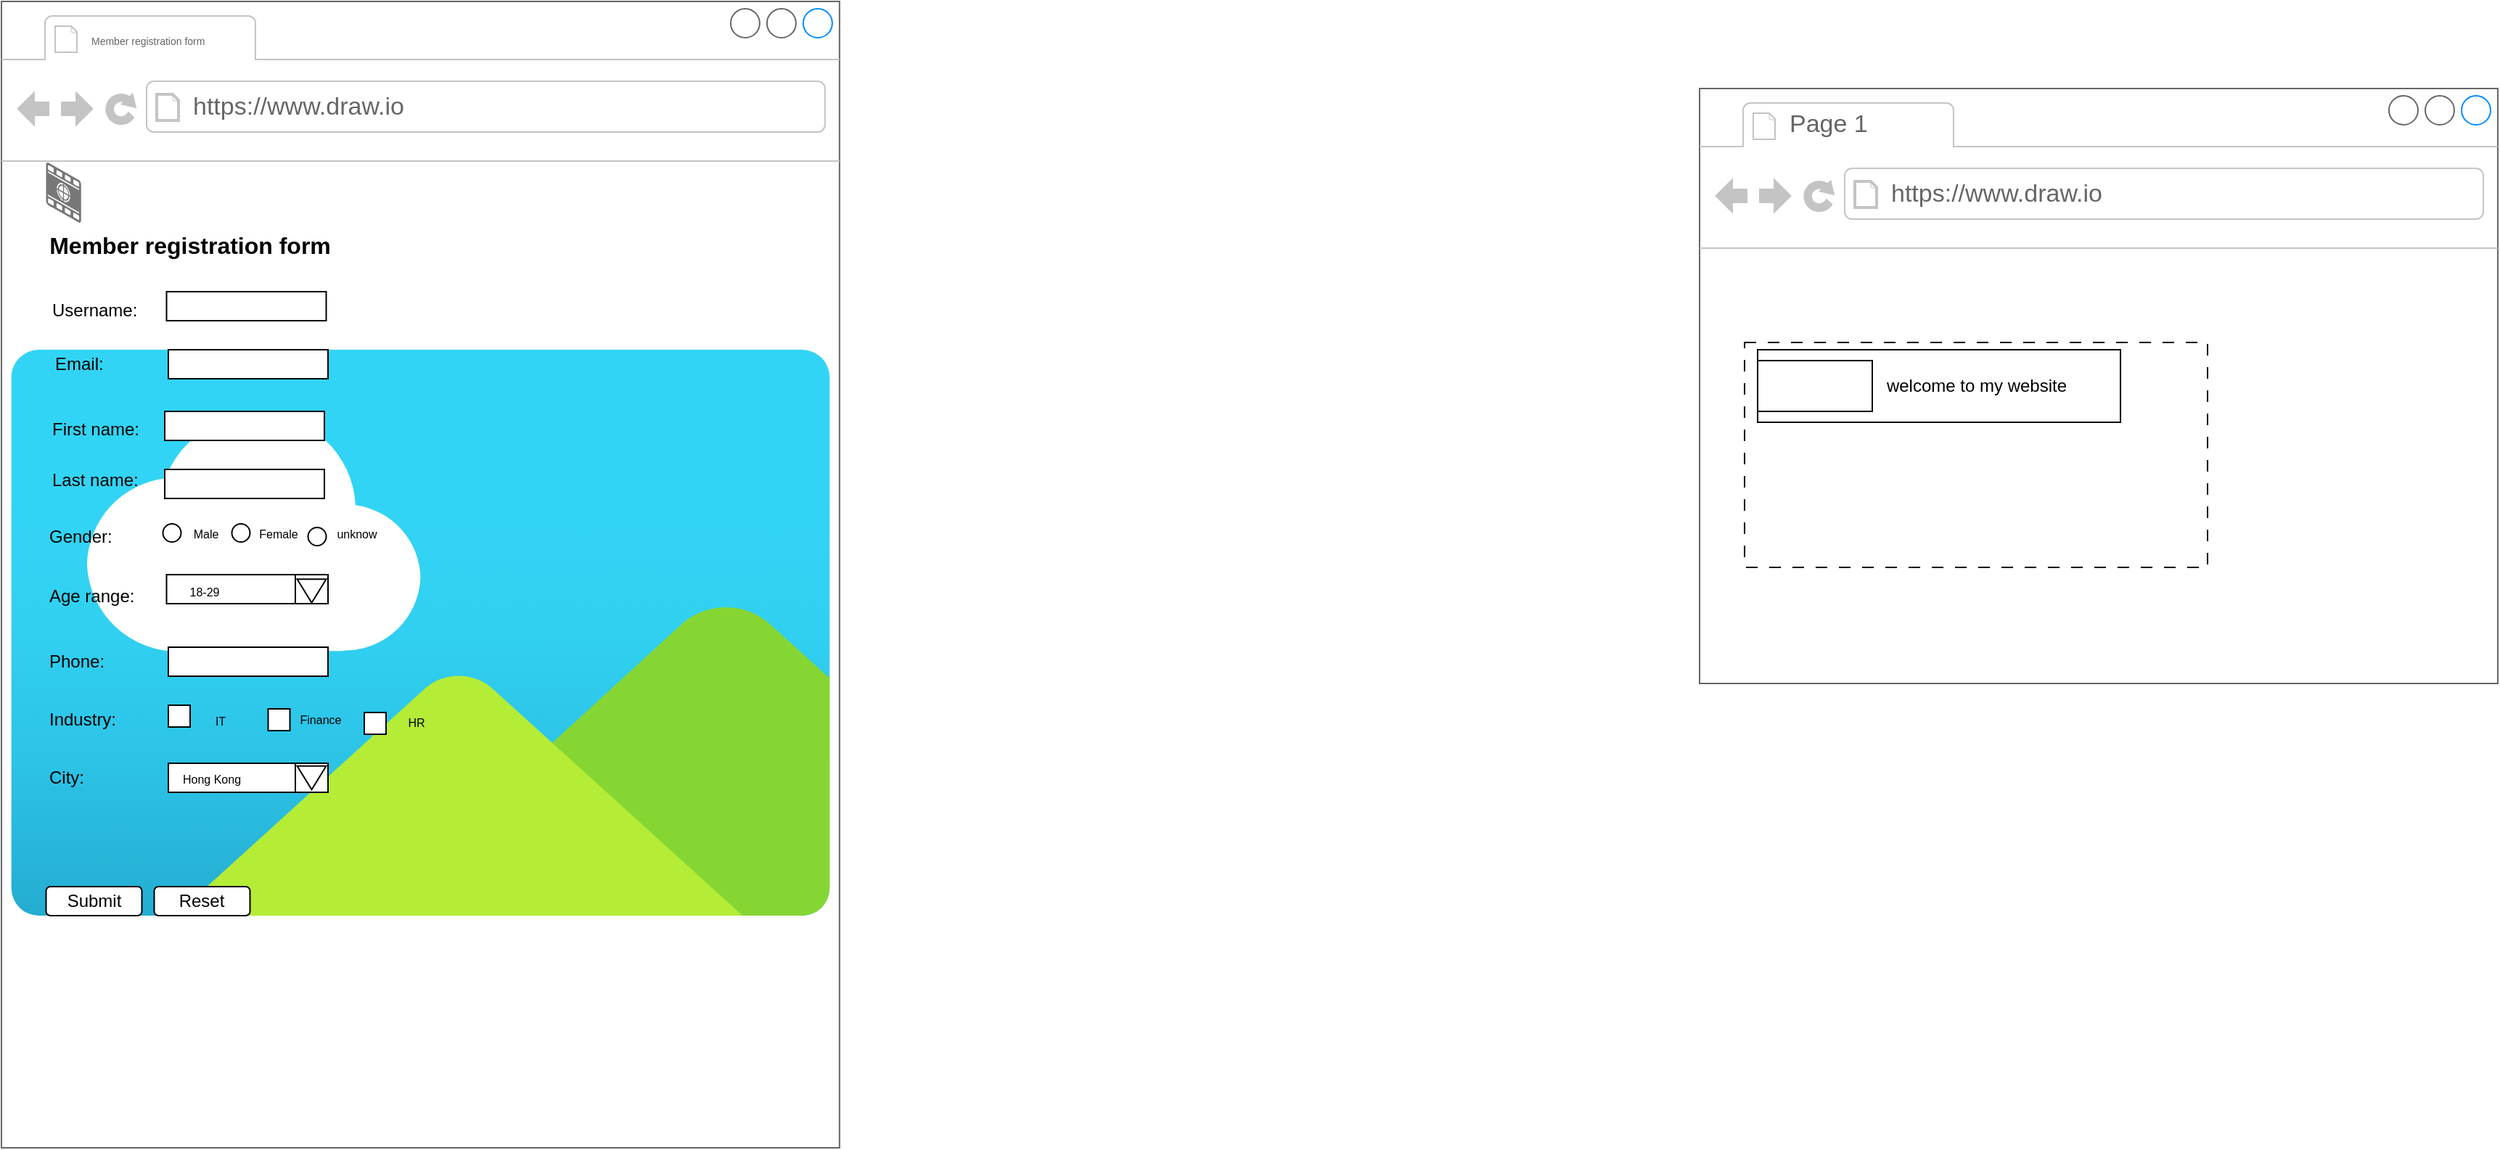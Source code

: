 <mxfile version="24.7.7">
  <diagram name="第 1 页" id="Sp6cAcsMj1LJQVN4GSf3">
    <mxGraphModel dx="1941" dy="866" grid="1" gridSize="10" guides="1" tooltips="1" connect="1" arrows="1" fold="1" page="1" pageScale="1" pageWidth="827" pageHeight="1169" math="0" shadow="0">
      <root>
        <mxCell id="0" />
        <mxCell id="1" parent="0" />
        <mxCell id="AZJ5ZLYv0wKqi_fWB7lU-9" value="" style="strokeWidth=1;shadow=0;dashed=0;align=center;html=1;shape=mxgraph.mockup.containers.browserWindow;rSize=0;strokeColor=#666666;strokeColor2=#008cff;strokeColor3=#c4c4c4;mainText=,;recursiveResize=0;" parent="1" vertex="1">
          <mxGeometry x="-80" y="180" width="577.43" height="790" as="geometry" />
        </mxCell>
        <mxCell id="AZJ5ZLYv0wKqi_fWB7lU-75" value="" style="image;aspect=fixed;html=1;points=[];align=center;fontSize=12;image=img/lib/azure2/general/Image.svg;" parent="AZJ5ZLYv0wKqi_fWB7lU-9" vertex="1">
          <mxGeometry x="5.08" y="240" width="567.27" height="390" as="geometry" />
        </mxCell>
        <mxCell id="AZJ5ZLYv0wKqi_fWB7lU-10" value="&lt;font style=&quot;font-size: 7px;&quot;&gt;Member registration form&lt;/font&gt;" style="strokeWidth=1;shadow=0;dashed=0;align=center;html=1;shape=mxgraph.mockup.containers.anchor;fontSize=17;fontColor=#666666;align=left;whiteSpace=wrap;" parent="AZJ5ZLYv0wKqi_fWB7lU-9" vertex="1">
          <mxGeometry x="60" y="12" width="110" height="26" as="geometry" />
        </mxCell>
        <mxCell id="AZJ5ZLYv0wKqi_fWB7lU-11" value="https://www.draw.io" style="strokeWidth=1;shadow=0;dashed=0;align=center;html=1;shape=mxgraph.mockup.containers.anchor;rSize=0;fontSize=17;fontColor=#666666;align=left;" parent="AZJ5ZLYv0wKqi_fWB7lU-9" vertex="1">
          <mxGeometry x="130" y="60" width="250" height="26" as="geometry" />
        </mxCell>
        <mxCell id="AZJ5ZLYv0wKqi_fWB7lU-17" value="&lt;font style=&quot;font-size: 16px;&quot;&gt;&lt;b&gt;Member registration form&lt;/b&gt;&lt;/font&gt;" style="text;html=1;align=center;verticalAlign=middle;whiteSpace=wrap;rounded=0;" parent="AZJ5ZLYv0wKqi_fWB7lU-9" vertex="1">
          <mxGeometry x="20" y="152.5" width="220" height="30" as="geometry" />
        </mxCell>
        <mxCell id="AZJ5ZLYv0wKqi_fWB7lU-19" value="" style="rounded=0;whiteSpace=wrap;html=1;" parent="AZJ5ZLYv0wKqi_fWB7lU-9" vertex="1">
          <mxGeometry x="112.5" y="282.5" width="110" height="20" as="geometry" />
        </mxCell>
        <mxCell id="AZJ5ZLYv0wKqi_fWB7lU-28" value="" style="rounded=0;whiteSpace=wrap;html=1;" parent="AZJ5ZLYv0wKqi_fWB7lU-9" vertex="1">
          <mxGeometry x="112.5" y="322.5" width="110" height="20" as="geometry" />
        </mxCell>
        <mxCell id="AZJ5ZLYv0wKqi_fWB7lU-29" value="First name:&amp;nbsp;" style="text;html=1;align=left;verticalAlign=middle;whiteSpace=wrap;rounded=0;" parent="AZJ5ZLYv0wKqi_fWB7lU-9" vertex="1">
          <mxGeometry x="32.5" y="280" width="80" height="30" as="geometry" />
        </mxCell>
        <mxCell id="AZJ5ZLYv0wKqi_fWB7lU-38" value="Last name:&amp;nbsp;" style="text;html=1;align=left;verticalAlign=middle;whiteSpace=wrap;rounded=0;" parent="AZJ5ZLYv0wKqi_fWB7lU-9" vertex="1">
          <mxGeometry x="32.5" y="315" width="80" height="30" as="geometry" />
        </mxCell>
        <mxCell id="AZJ5ZLYv0wKqi_fWB7lU-39" value="Gender:" style="text;html=1;align=left;verticalAlign=middle;whiteSpace=wrap;rounded=0;" parent="AZJ5ZLYv0wKqi_fWB7lU-9" vertex="1">
          <mxGeometry x="31.25" y="353.75" width="80" height="30" as="geometry" />
        </mxCell>
        <mxCell id="AZJ5ZLYv0wKqi_fWB7lU-40" value="" style="ellipse;whiteSpace=wrap;html=1;aspect=fixed;" parent="AZJ5ZLYv0wKqi_fWB7lU-9" vertex="1">
          <mxGeometry x="111.25" y="360" width="12.5" height="12.5" as="geometry" />
        </mxCell>
        <mxCell id="AZJ5ZLYv0wKqi_fWB7lU-41" value="" style="ellipse;whiteSpace=wrap;html=1;aspect=fixed;" parent="AZJ5ZLYv0wKqi_fWB7lU-9" vertex="1">
          <mxGeometry x="158.75" y="360" width="12.5" height="12.5" as="geometry" />
        </mxCell>
        <mxCell id="AZJ5ZLYv0wKqi_fWB7lU-42" value="" style="ellipse;whiteSpace=wrap;html=1;aspect=fixed;" parent="AZJ5ZLYv0wKqi_fWB7lU-9" vertex="1">
          <mxGeometry x="211.25" y="362.5" width="12.5" height="12.5" as="geometry" />
        </mxCell>
        <mxCell id="AZJ5ZLYv0wKqi_fWB7lU-45" value="&lt;font style=&quot;font-size: 8px;&quot;&gt;Male&lt;/font&gt;" style="text;html=1;align=center;verticalAlign=middle;whiteSpace=wrap;rounded=0;" parent="AZJ5ZLYv0wKqi_fWB7lU-9" vertex="1">
          <mxGeometry x="121.25" y="357.5" width="40" height="17.5" as="geometry" />
        </mxCell>
        <mxCell id="AZJ5ZLYv0wKqi_fWB7lU-46" value="&lt;font style=&quot;font-size: 8px;&quot;&gt;Female&lt;/font&gt;" style="text;html=1;align=center;verticalAlign=middle;whiteSpace=wrap;rounded=0;" parent="AZJ5ZLYv0wKqi_fWB7lU-9" vertex="1">
          <mxGeometry x="171.25" y="357.5" width="40" height="17.5" as="geometry" />
        </mxCell>
        <mxCell id="AZJ5ZLYv0wKqi_fWB7lU-47" value="&lt;font style=&quot;font-size: 8px;&quot;&gt;unknow&lt;/font&gt;" style="text;html=1;align=center;verticalAlign=middle;whiteSpace=wrap;rounded=0;" parent="AZJ5ZLYv0wKqi_fWB7lU-9" vertex="1">
          <mxGeometry x="225" y="357.5" width="40" height="17.5" as="geometry" />
        </mxCell>
        <mxCell id="AZJ5ZLYv0wKqi_fWB7lU-48" value="" style="rounded=0;whiteSpace=wrap;html=1;" parent="AZJ5ZLYv0wKqi_fWB7lU-9" vertex="1">
          <mxGeometry x="113.75" y="395" width="111.25" height="20" as="geometry" />
        </mxCell>
        <mxCell id="AZJ5ZLYv0wKqi_fWB7lU-49" value="Age range:" style="text;html=1;align=left;verticalAlign=middle;whiteSpace=wrap;rounded=0;" parent="AZJ5ZLYv0wKqi_fWB7lU-9" vertex="1">
          <mxGeometry x="31.25" y="395" width="80" height="30" as="geometry" />
        </mxCell>
        <mxCell id="AZJ5ZLYv0wKqi_fWB7lU-50" value="" style="rounded=0;whiteSpace=wrap;html=1;" parent="AZJ5ZLYv0wKqi_fWB7lU-9" vertex="1">
          <mxGeometry x="202.5" y="395" width="22.5" height="20" as="geometry" />
        </mxCell>
        <mxCell id="AZJ5ZLYv0wKqi_fWB7lU-51" value="" style="triangle;whiteSpace=wrap;html=1;rotation=90;" parent="AZJ5ZLYv0wKqi_fWB7lU-9" vertex="1">
          <mxGeometry x="205.63" y="396.25" width="16.25" height="20" as="geometry" />
        </mxCell>
        <mxCell id="AZJ5ZLYv0wKqi_fWB7lU-52" value="&lt;font style=&quot;font-size: 8px;&quot;&gt;18-29&lt;/font&gt;" style="text;html=1;align=center;verticalAlign=middle;whiteSpace=wrap;rounded=0;" parent="AZJ5ZLYv0wKqi_fWB7lU-9" vertex="1">
          <mxGeometry x="120" y="397.5" width="40" height="17.5" as="geometry" />
        </mxCell>
        <mxCell id="AZJ5ZLYv0wKqi_fWB7lU-53" value="" style="rounded=0;whiteSpace=wrap;html=1;" parent="AZJ5ZLYv0wKqi_fWB7lU-9" vertex="1">
          <mxGeometry x="115" y="240" width="110" height="20" as="geometry" />
        </mxCell>
        <mxCell id="AZJ5ZLYv0wKqi_fWB7lU-54" value="Email:&amp;nbsp;" style="text;html=1;align=left;verticalAlign=middle;whiteSpace=wrap;rounded=0;" parent="AZJ5ZLYv0wKqi_fWB7lU-9" vertex="1">
          <mxGeometry x="35" y="235" width="80" height="30" as="geometry" />
        </mxCell>
        <mxCell id="AZJ5ZLYv0wKqi_fWB7lU-55" value="" style="rounded=0;whiteSpace=wrap;html=1;" parent="AZJ5ZLYv0wKqi_fWB7lU-9" vertex="1">
          <mxGeometry x="113.75" y="200" width="110" height="20" as="geometry" />
        </mxCell>
        <mxCell id="AZJ5ZLYv0wKqi_fWB7lU-56" value="Username:&amp;nbsp;" style="text;html=1;align=left;verticalAlign=middle;whiteSpace=wrap;rounded=0;" parent="AZJ5ZLYv0wKqi_fWB7lU-9" vertex="1">
          <mxGeometry x="32.5" y="197.5" width="80" height="30" as="geometry" />
        </mxCell>
        <mxCell id="AZJ5ZLYv0wKqi_fWB7lU-57" value="" style="rounded=0;whiteSpace=wrap;html=1;" parent="AZJ5ZLYv0wKqi_fWB7lU-9" vertex="1">
          <mxGeometry x="115" y="445" width="110" height="20" as="geometry" />
        </mxCell>
        <mxCell id="AZJ5ZLYv0wKqi_fWB7lU-58" value="Phone:&amp;nbsp;" style="text;html=1;align=left;verticalAlign=middle;whiteSpace=wrap;rounded=0;" parent="AZJ5ZLYv0wKqi_fWB7lU-9" vertex="1">
          <mxGeometry x="31.25" y="440" width="80" height="30" as="geometry" />
        </mxCell>
        <mxCell id="AZJ5ZLYv0wKqi_fWB7lU-59" value="Submit" style="rounded=1;whiteSpace=wrap;html=1;" parent="AZJ5ZLYv0wKqi_fWB7lU-9" vertex="1">
          <mxGeometry x="30.75" y="610" width="66" height="20" as="geometry" />
        </mxCell>
        <mxCell id="AZJ5ZLYv0wKqi_fWB7lU-62" value="Industry:" style="text;html=1;align=left;verticalAlign=middle;whiteSpace=wrap;rounded=0;" parent="AZJ5ZLYv0wKqi_fWB7lU-9" vertex="1">
          <mxGeometry x="31.25" y="480" width="80" height="30" as="geometry" />
        </mxCell>
        <mxCell id="AZJ5ZLYv0wKqi_fWB7lU-63" value="" style="rounded=0;whiteSpace=wrap;html=1;" parent="AZJ5ZLYv0wKqi_fWB7lU-9" vertex="1">
          <mxGeometry x="115" y="485" width="15" height="15" as="geometry" />
        </mxCell>
        <mxCell id="AZJ5ZLYv0wKqi_fWB7lU-64" value="" style="rounded=0;whiteSpace=wrap;html=1;" parent="AZJ5ZLYv0wKqi_fWB7lU-9" vertex="1">
          <mxGeometry x="183.75" y="487.5" width="15" height="15" as="geometry" />
        </mxCell>
        <mxCell id="AZJ5ZLYv0wKqi_fWB7lU-65" value="&lt;font style=&quot;font-size: 8px;&quot;&gt;IT&lt;/font&gt;" style="text;html=1;align=center;verticalAlign=middle;whiteSpace=wrap;rounded=0;" parent="AZJ5ZLYv0wKqi_fWB7lU-9" vertex="1">
          <mxGeometry x="131.25" y="486.25" width="40" height="17.5" as="geometry" />
        </mxCell>
        <mxCell id="AZJ5ZLYv0wKqi_fWB7lU-66" value="&lt;font style=&quot;font-size: 8px;&quot;&gt;Finance&lt;/font&gt;" style="text;html=1;align=center;verticalAlign=middle;whiteSpace=wrap;rounded=0;" parent="AZJ5ZLYv0wKqi_fWB7lU-9" vertex="1">
          <mxGeometry x="200" y="485" width="40" height="17.5" as="geometry" />
        </mxCell>
        <mxCell id="AZJ5ZLYv0wKqi_fWB7lU-23" value="Reset" style="rounded=1;whiteSpace=wrap;html=1;" parent="AZJ5ZLYv0wKqi_fWB7lU-9" vertex="1">
          <mxGeometry x="105.25" y="610" width="66" height="20" as="geometry" />
        </mxCell>
        <mxCell id="AZJ5ZLYv0wKqi_fWB7lU-68" value="" style="rounded=0;whiteSpace=wrap;html=1;" parent="AZJ5ZLYv0wKqi_fWB7lU-9" vertex="1">
          <mxGeometry x="250" y="490" width="15" height="15" as="geometry" />
        </mxCell>
        <mxCell id="AZJ5ZLYv0wKqi_fWB7lU-69" value="&lt;font style=&quot;font-size: 8px;&quot;&gt;HR&lt;/font&gt;" style="text;html=1;align=center;verticalAlign=middle;whiteSpace=wrap;rounded=0;" parent="AZJ5ZLYv0wKqi_fWB7lU-9" vertex="1">
          <mxGeometry x="266.25" y="487.5" width="40" height="17.5" as="geometry" />
        </mxCell>
        <mxCell id="AZJ5ZLYv0wKqi_fWB7lU-70" value="" style="rounded=0;whiteSpace=wrap;html=1;" parent="AZJ5ZLYv0wKqi_fWB7lU-9" vertex="1">
          <mxGeometry x="115" y="525" width="110" height="20" as="geometry" />
        </mxCell>
        <mxCell id="AZJ5ZLYv0wKqi_fWB7lU-71" value="City:&amp;nbsp;" style="text;html=1;align=left;verticalAlign=middle;whiteSpace=wrap;rounded=0;" parent="AZJ5ZLYv0wKqi_fWB7lU-9" vertex="1">
          <mxGeometry x="31.25" y="520" width="80" height="30" as="geometry" />
        </mxCell>
        <mxCell id="AZJ5ZLYv0wKqi_fWB7lU-73" value="" style="rounded=0;whiteSpace=wrap;html=1;" parent="AZJ5ZLYv0wKqi_fWB7lU-9" vertex="1">
          <mxGeometry x="202.5" y="525" width="22.5" height="20" as="geometry" />
        </mxCell>
        <mxCell id="AZJ5ZLYv0wKqi_fWB7lU-72" value="" style="triangle;whiteSpace=wrap;html=1;rotation=90;" parent="AZJ5ZLYv0wKqi_fWB7lU-9" vertex="1">
          <mxGeometry x="205.63" y="525" width="16.25" height="20" as="geometry" />
        </mxCell>
        <mxCell id="AZJ5ZLYv0wKqi_fWB7lU-74" value="&lt;font style=&quot;font-size: 8px;&quot;&gt;Hong Kong&lt;/font&gt;" style="text;html=1;align=center;verticalAlign=middle;whiteSpace=wrap;rounded=0;" parent="AZJ5ZLYv0wKqi_fWB7lU-9" vertex="1">
          <mxGeometry x="120" y="526.25" width="50" height="17.5" as="geometry" />
        </mxCell>
        <mxCell id="AZJ5ZLYv0wKqi_fWB7lU-76" value="" style="verticalLabelPosition=bottom;html=1;verticalAlign=top;strokeWidth=1;align=center;outlineConnect=0;dashed=0;outlineConnect=0;shape=mxgraph.aws3d.image;strokeColor=none;fillColor=#777777;aspect=fixed;" parent="AZJ5ZLYv0wKqi_fWB7lU-9" vertex="1">
          <mxGeometry x="30.75" y="111" width="24.13" height="41.5" as="geometry" />
        </mxCell>
        <mxCell id="fHuBCH_pNnJyEU7MtAPp-43" value="" style="strokeWidth=1;shadow=0;dashed=0;align=center;html=1;shape=mxgraph.mockup.containers.browserWindow;rSize=0;strokeColor=#666666;strokeColor2=#008cff;strokeColor3=#c4c4c4;mainText=,;recursiveResize=0;" vertex="1" parent="1">
          <mxGeometry x="1090" y="240" width="550" height="410" as="geometry" />
        </mxCell>
        <mxCell id="fHuBCH_pNnJyEU7MtAPp-44" value="Page 1" style="strokeWidth=1;shadow=0;dashed=0;align=center;html=1;shape=mxgraph.mockup.containers.anchor;fontSize=17;fontColor=#666666;align=left;whiteSpace=wrap;" vertex="1" parent="fHuBCH_pNnJyEU7MtAPp-43">
          <mxGeometry x="60" y="12" width="110" height="26" as="geometry" />
        </mxCell>
        <mxCell id="fHuBCH_pNnJyEU7MtAPp-45" value="https://www.draw.io" style="strokeWidth=1;shadow=0;dashed=0;align=center;html=1;shape=mxgraph.mockup.containers.anchor;rSize=0;fontSize=17;fontColor=#666666;align=left;" vertex="1" parent="fHuBCH_pNnJyEU7MtAPp-43">
          <mxGeometry x="130" y="60" width="250" height="26" as="geometry" />
        </mxCell>
        <mxCell id="fHuBCH_pNnJyEU7MtAPp-46" value="" style="rounded=0;whiteSpace=wrap;html=1;dashed=1;dashPattern=8 8;" vertex="1" parent="fHuBCH_pNnJyEU7MtAPp-43">
          <mxGeometry x="31" y="175" width="319" height="155" as="geometry" />
        </mxCell>
        <mxCell id="fHuBCH_pNnJyEU7MtAPp-47" value="" style="rounded=0;whiteSpace=wrap;html=1;" vertex="1" parent="fHuBCH_pNnJyEU7MtAPp-43">
          <mxGeometry x="40" y="180" width="250" height="50" as="geometry" />
        </mxCell>
        <mxCell id="fHuBCH_pNnJyEU7MtAPp-48" value="" style="rounded=0;whiteSpace=wrap;html=1;" vertex="1" parent="fHuBCH_pNnJyEU7MtAPp-43">
          <mxGeometry x="40" y="187.5" width="79" height="35" as="geometry" />
        </mxCell>
        <mxCell id="fHuBCH_pNnJyEU7MtAPp-49" value="welcome to my website" style="text;html=1;align=center;verticalAlign=middle;whiteSpace=wrap;rounded=0;" vertex="1" parent="fHuBCH_pNnJyEU7MtAPp-43">
          <mxGeometry x="125.5" y="190" width="130" height="30" as="geometry" />
        </mxCell>
      </root>
    </mxGraphModel>
  </diagram>
</mxfile>
